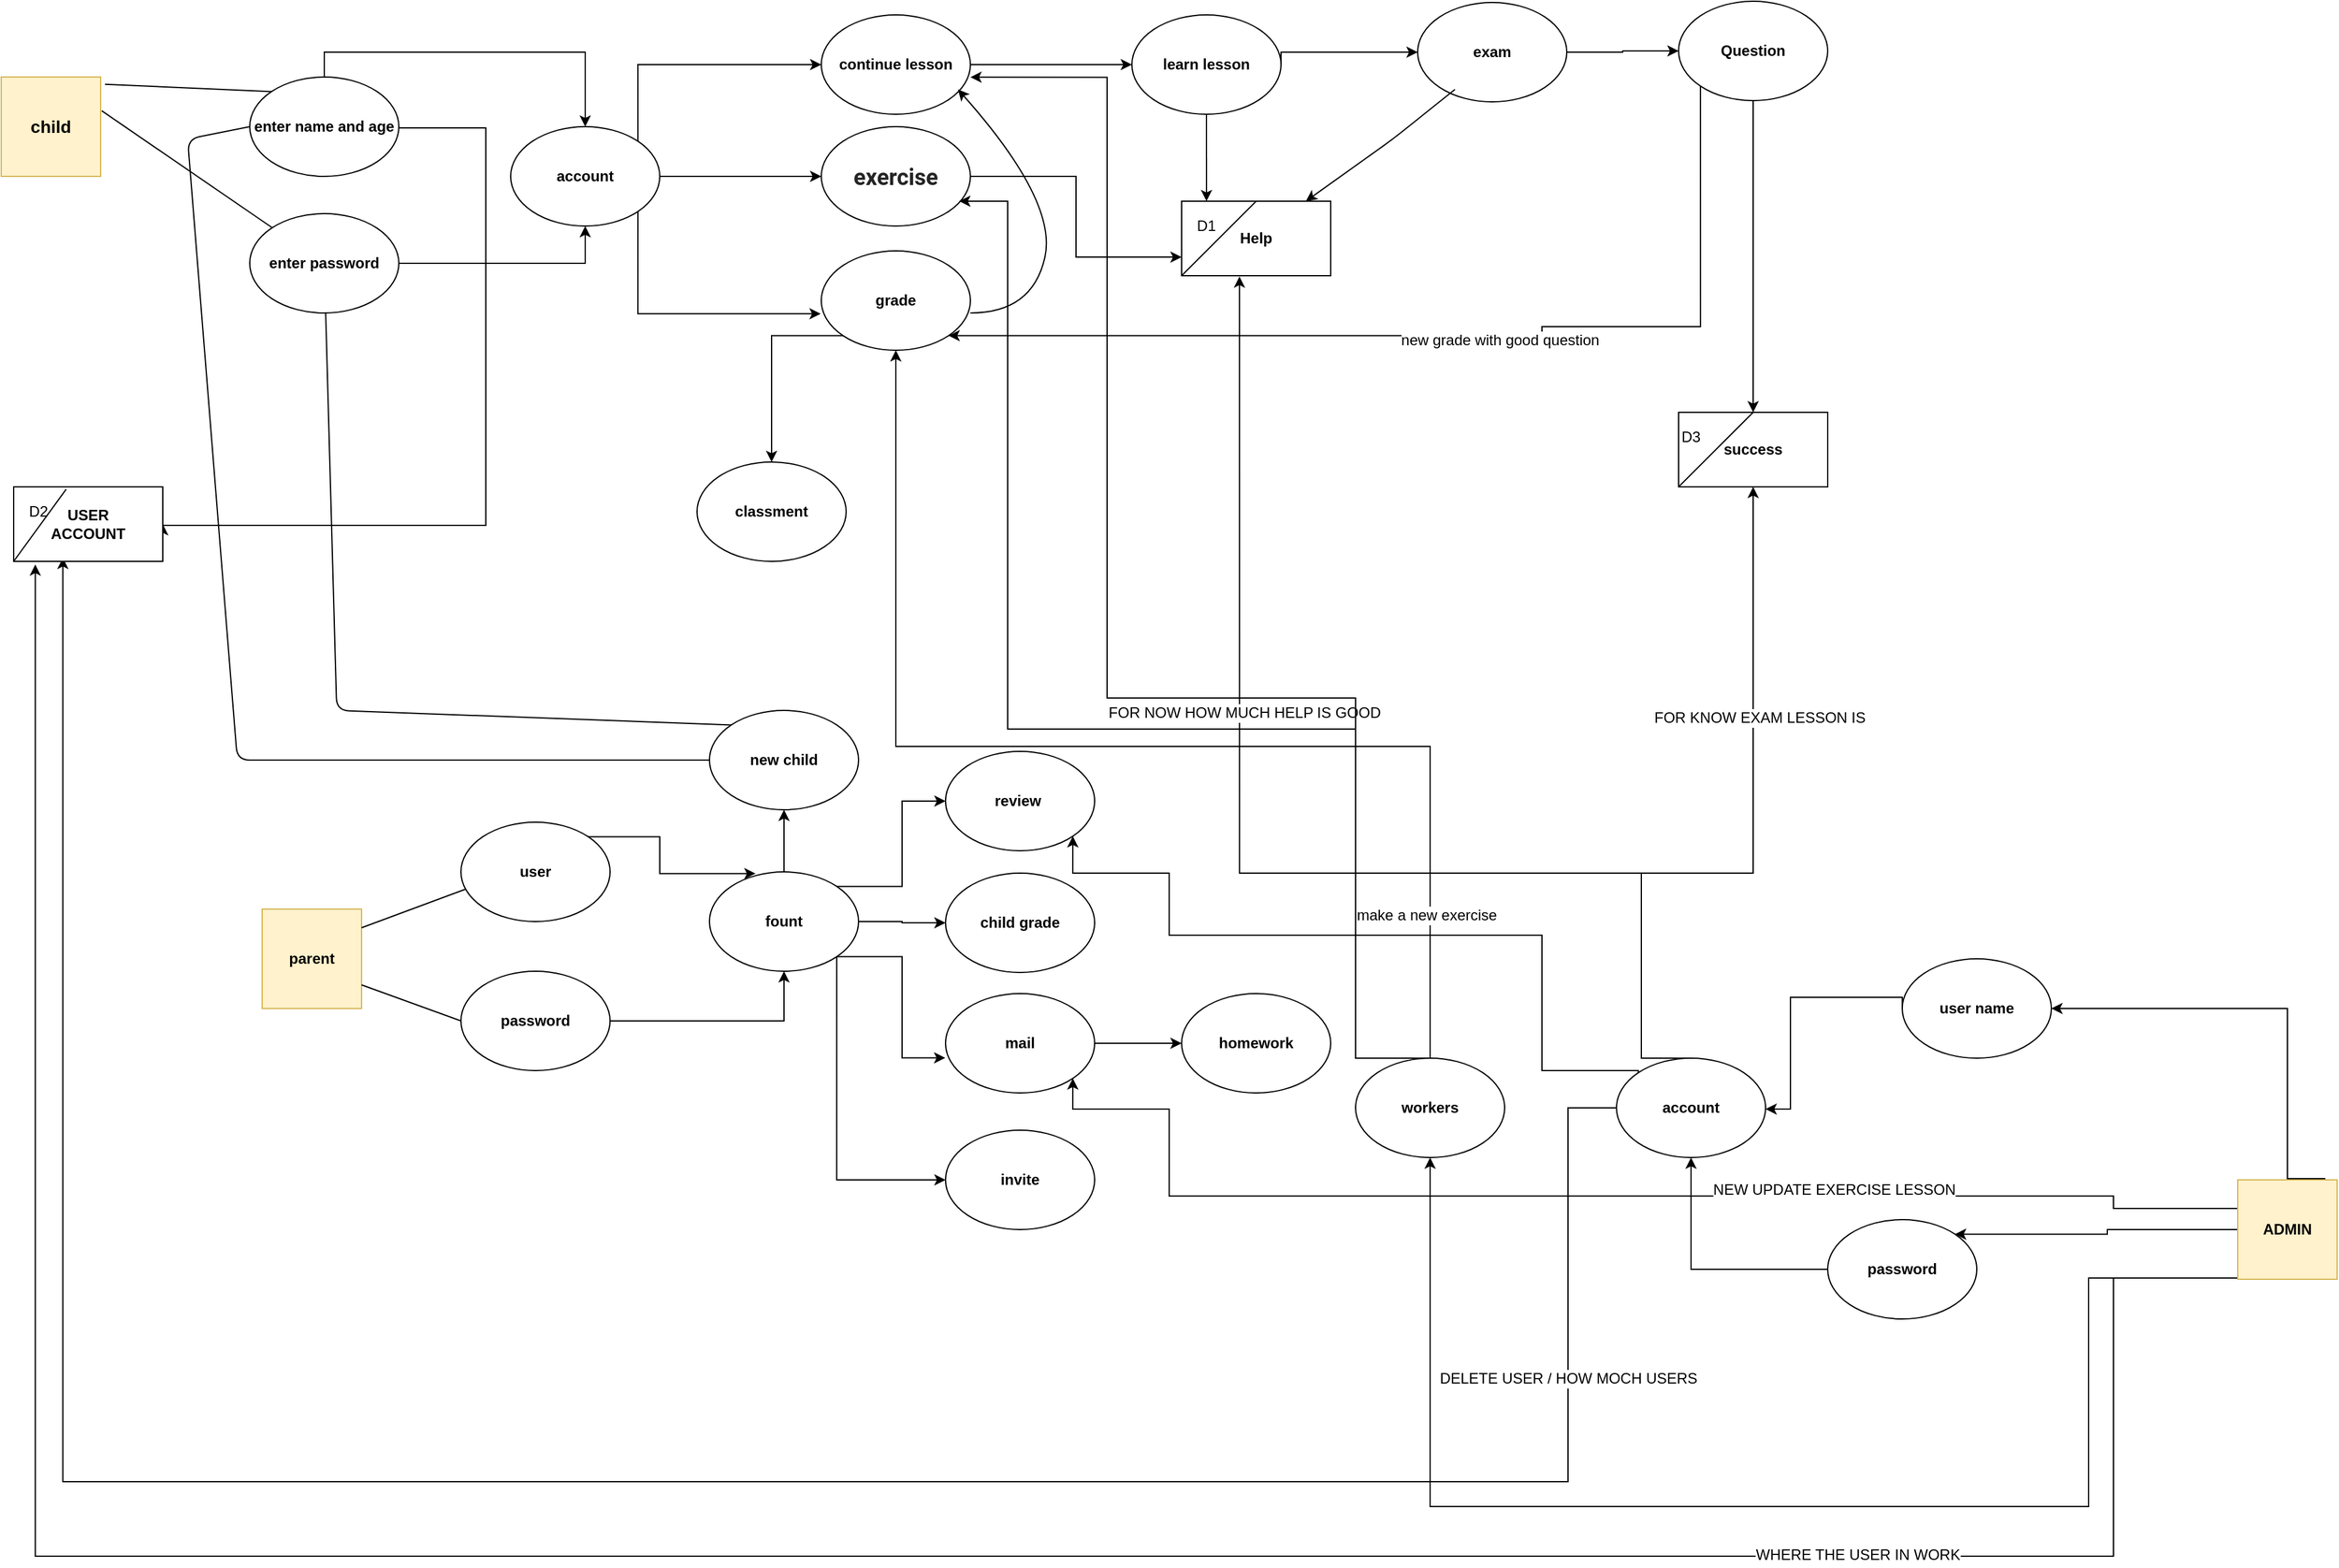 <mxfile version="12.3.7" type="github" pages="1">
  <diagram id="p5BU9hymUU23O3TSgvM1" name="Page-1">
    <mxGraphModel dx="2426" dy="2447" grid="1" gridSize="10" guides="1" tooltips="1" connect="1" arrows="1" fold="1" page="1" pageScale="1" pageWidth="827" pageHeight="1169" math="0" shadow="0">
      <root>
        <mxCell id="0"/>
        <mxCell id="1" parent="0"/>
        <mxCell id="aAzarC-H_IoA1S3gir9M-2" value="&lt;font style=&quot;font-size: 14px&quot;&gt;&lt;b&gt;child&lt;/b&gt;&lt;/font&gt;" style="whiteSpace=wrap;html=1;aspect=fixed;fillColor=#fff2cc;strokeColor=#d6b656;" parent="1" vertex="1">
          <mxGeometry x="30" y="20" width="80" height="80" as="geometry"/>
        </mxCell>
        <mxCell id="aAzarC-H_IoA1S3gir9M-10" style="edgeStyle=orthogonalEdgeStyle;rounded=0;orthogonalLoop=1;jettySize=auto;html=1;exitX=0.5;exitY=0;exitDx=0;exitDy=0;entryX=0.5;entryY=0;entryDx=0;entryDy=0;" parent="1" source="aAzarC-H_IoA1S3gir9M-3" target="aAzarC-H_IoA1S3gir9M-8" edge="1">
          <mxGeometry relative="1" as="geometry"/>
        </mxCell>
        <mxCell id="aAzarC-H_IoA1S3gir9M-107" style="edgeStyle=orthogonalEdgeStyle;rounded=0;orthogonalLoop=1;jettySize=auto;html=1;exitX=1;exitY=0.5;exitDx=0;exitDy=0;entryX=1;entryY=0.5;entryDx=0;entryDy=0;" parent="1" source="aAzarC-H_IoA1S3gir9M-3" target="aAzarC-H_IoA1S3gir9M-76" edge="1">
          <mxGeometry relative="1" as="geometry">
            <mxPoint x="390" y="470" as="targetPoint"/>
            <Array as="points">
              <mxPoint x="420" y="61"/>
              <mxPoint x="420" y="381"/>
            </Array>
          </mxGeometry>
        </mxCell>
        <mxCell id="aAzarC-H_IoA1S3gir9M-3" value="&lt;b&gt;enter name and age&lt;/b&gt;" style="ellipse;whiteSpace=wrap;html=1;" parent="1" vertex="1">
          <mxGeometry x="230" y="20" width="120" height="80" as="geometry"/>
        </mxCell>
        <mxCell id="aAzarC-H_IoA1S3gir9M-4" value="" style="endArrow=none;html=1;exitX=1.044;exitY=0.074;exitDx=0;exitDy=0;exitPerimeter=0;entryX=0;entryY=0;entryDx=0;entryDy=0;" parent="1" source="aAzarC-H_IoA1S3gir9M-2" target="aAzarC-H_IoA1S3gir9M-3" edge="1">
          <mxGeometry width="50" height="50" relative="1" as="geometry">
            <mxPoint x="150" y="80" as="sourcePoint"/>
            <mxPoint x="200" y="30" as="targetPoint"/>
          </mxGeometry>
        </mxCell>
        <mxCell id="aAzarC-H_IoA1S3gir9M-9" style="edgeStyle=orthogonalEdgeStyle;rounded=0;orthogonalLoop=1;jettySize=auto;html=1;exitX=1;exitY=0.5;exitDx=0;exitDy=0;entryX=0.5;entryY=1;entryDx=0;entryDy=0;" parent="1" source="aAzarC-H_IoA1S3gir9M-5" target="aAzarC-H_IoA1S3gir9M-8" edge="1">
          <mxGeometry relative="1" as="geometry"/>
        </mxCell>
        <mxCell id="aAzarC-H_IoA1S3gir9M-5" value="&lt;b&gt;enter password&lt;/b&gt;" style="ellipse;whiteSpace=wrap;html=1;" parent="1" vertex="1">
          <mxGeometry x="230" y="130" width="120" height="80" as="geometry"/>
        </mxCell>
        <mxCell id="aAzarC-H_IoA1S3gir9M-7" value="" style="endArrow=none;html=1;exitX=1.011;exitY=0.34;exitDx=0;exitDy=0;exitPerimeter=0;" parent="1" source="aAzarC-H_IoA1S3gir9M-2" target="aAzarC-H_IoA1S3gir9M-5" edge="1">
          <mxGeometry width="50" height="50" relative="1" as="geometry">
            <mxPoint x="30" y="280" as="sourcePoint"/>
            <mxPoint x="80" y="230" as="targetPoint"/>
            <Array as="points"/>
          </mxGeometry>
        </mxCell>
        <mxCell id="aAzarC-H_IoA1S3gir9M-14" style="edgeStyle=orthogonalEdgeStyle;rounded=0;orthogonalLoop=1;jettySize=auto;html=1;exitX=1;exitY=1;exitDx=0;exitDy=0;entryX=-0.004;entryY=0.633;entryDx=0;entryDy=0;entryPerimeter=0;" parent="1" source="aAzarC-H_IoA1S3gir9M-8" target="aAzarC-H_IoA1S3gir9M-13" edge="1">
          <mxGeometry relative="1" as="geometry">
            <Array as="points">
              <mxPoint x="542" y="211"/>
            </Array>
          </mxGeometry>
        </mxCell>
        <mxCell id="aAzarC-H_IoA1S3gir9M-15" style="edgeStyle=orthogonalEdgeStyle;rounded=0;orthogonalLoop=1;jettySize=auto;html=1;exitX=1;exitY=0.5;exitDx=0;exitDy=0;" parent="1" source="aAzarC-H_IoA1S3gir9M-8" target="aAzarC-H_IoA1S3gir9M-12" edge="1">
          <mxGeometry relative="1" as="geometry"/>
        </mxCell>
        <mxCell id="aAzarC-H_IoA1S3gir9M-16" style="edgeStyle=orthogonalEdgeStyle;rounded=0;orthogonalLoop=1;jettySize=auto;html=1;exitX=1;exitY=0;exitDx=0;exitDy=0;entryX=0;entryY=0.5;entryDx=0;entryDy=0;" parent="1" source="aAzarC-H_IoA1S3gir9M-8" target="aAzarC-H_IoA1S3gir9M-11" edge="1">
          <mxGeometry relative="1" as="geometry">
            <Array as="points">
              <mxPoint x="542" y="10"/>
            </Array>
          </mxGeometry>
        </mxCell>
        <mxCell id="aAzarC-H_IoA1S3gir9M-8" value="&lt;b&gt;account&lt;/b&gt;" style="ellipse;whiteSpace=wrap;html=1;" parent="1" vertex="1">
          <mxGeometry x="440" y="60" width="120" height="80" as="geometry"/>
        </mxCell>
        <mxCell id="aAzarC-H_IoA1S3gir9M-21" style="edgeStyle=orthogonalEdgeStyle;rounded=0;orthogonalLoop=1;jettySize=auto;html=1;exitX=1;exitY=0.5;exitDx=0;exitDy=0;" parent="1" source="aAzarC-H_IoA1S3gir9M-11" target="aAzarC-H_IoA1S3gir9M-19" edge="1">
          <mxGeometry relative="1" as="geometry"/>
        </mxCell>
        <mxCell id="aAzarC-H_IoA1S3gir9M-11" value="&lt;b&gt;continue lesson&lt;/b&gt;" style="ellipse;whiteSpace=wrap;html=1;" parent="1" vertex="1">
          <mxGeometry x="690" y="-30" width="120" height="80" as="geometry"/>
        </mxCell>
        <mxCell id="aAzarC-H_IoA1S3gir9M-32" style="edgeStyle=orthogonalEdgeStyle;rounded=0;orthogonalLoop=1;jettySize=auto;html=1;exitX=1;exitY=0.5;exitDx=0;exitDy=0;entryX=0;entryY=0.75;entryDx=0;entryDy=0;" parent="1" source="aAzarC-H_IoA1S3gir9M-12" target="aAzarC-H_IoA1S3gir9M-23" edge="1">
          <mxGeometry relative="1" as="geometry"/>
        </mxCell>
        <mxCell id="aAzarC-H_IoA1S3gir9M-12" value="&lt;font color=&quot;#252525&quot; face=&quot;roboto, arial, sans-serif&quot;&gt;&lt;span style=&quot;font-size: 18px&quot;&gt;&lt;b&gt;exercise&lt;/b&gt;&lt;/span&gt;&lt;/font&gt;" style="ellipse;whiteSpace=wrap;html=1;" parent="1" vertex="1">
          <mxGeometry x="690" y="60" width="120" height="80" as="geometry"/>
        </mxCell>
        <mxCell id="aAzarC-H_IoA1S3gir9M-18" style="edgeStyle=orthogonalEdgeStyle;rounded=0;orthogonalLoop=1;jettySize=auto;html=1;exitX=0;exitY=1;exitDx=0;exitDy=0;" parent="1" source="aAzarC-H_IoA1S3gir9M-13" target="aAzarC-H_IoA1S3gir9M-17" edge="1">
          <mxGeometry relative="1" as="geometry">
            <Array as="points">
              <mxPoint x="650" y="228"/>
            </Array>
          </mxGeometry>
        </mxCell>
        <mxCell id="aAzarC-H_IoA1S3gir9M-13" value="&lt;b&gt;grade&lt;/b&gt;" style="ellipse;whiteSpace=wrap;html=1;" parent="1" vertex="1">
          <mxGeometry x="690" y="160" width="120" height="80" as="geometry"/>
        </mxCell>
        <mxCell id="aAzarC-H_IoA1S3gir9M-17" value="&lt;b&gt;classment&lt;/b&gt;" style="ellipse;whiteSpace=wrap;html=1;" parent="1" vertex="1">
          <mxGeometry x="590" y="330" width="120" height="80" as="geometry"/>
        </mxCell>
        <mxCell id="aAzarC-H_IoA1S3gir9M-22" style="edgeStyle=orthogonalEdgeStyle;rounded=0;orthogonalLoop=1;jettySize=auto;html=1;exitX=1;exitY=0.5;exitDx=0;exitDy=0;entryX=0;entryY=0.5;entryDx=0;entryDy=0;" parent="1" source="aAzarC-H_IoA1S3gir9M-19" target="aAzarC-H_IoA1S3gir9M-20" edge="1">
          <mxGeometry relative="1" as="geometry">
            <Array as="points">
              <mxPoint x="1060"/>
            </Array>
          </mxGeometry>
        </mxCell>
        <mxCell id="aAzarC-H_IoA1S3gir9M-31" style="edgeStyle=orthogonalEdgeStyle;rounded=0;orthogonalLoop=1;jettySize=auto;html=1;exitX=0.5;exitY=1;exitDx=0;exitDy=0;entryX=0.167;entryY=0;entryDx=0;entryDy=0;entryPerimeter=0;" parent="1" source="aAzarC-H_IoA1S3gir9M-19" target="aAzarC-H_IoA1S3gir9M-23" edge="1">
          <mxGeometry relative="1" as="geometry"/>
        </mxCell>
        <mxCell id="aAzarC-H_IoA1S3gir9M-19" value="&lt;b&gt;learn lesson&lt;/b&gt;" style="ellipse;whiteSpace=wrap;html=1;" parent="1" vertex="1">
          <mxGeometry x="940" y="-30" width="120" height="80" as="geometry"/>
        </mxCell>
        <mxCell id="aAzarC-H_IoA1S3gir9M-85" style="edgeStyle=orthogonalEdgeStyle;rounded=0;orthogonalLoop=1;jettySize=auto;html=1;exitX=1;exitY=0.5;exitDx=0;exitDy=0;" parent="1" source="aAzarC-H_IoA1S3gir9M-20" target="aAzarC-H_IoA1S3gir9M-84" edge="1">
          <mxGeometry relative="1" as="geometry"/>
        </mxCell>
        <mxCell id="aAzarC-H_IoA1S3gir9M-20" value="&lt;b&gt;exam&lt;/b&gt;" style="ellipse;whiteSpace=wrap;html=1;" parent="1" vertex="1">
          <mxGeometry x="1170" y="-40" width="120" height="80" as="geometry"/>
        </mxCell>
        <mxCell id="aAzarC-H_IoA1S3gir9M-23" value="&lt;b&gt;Help&lt;/b&gt;" style="rounded=0;whiteSpace=wrap;html=1;" parent="1" vertex="1">
          <mxGeometry x="980" y="120" width="120" height="60" as="geometry"/>
        </mxCell>
        <mxCell id="aAzarC-H_IoA1S3gir9M-24" value="" style="endArrow=none;html=1;entryX=0.5;entryY=0;entryDx=0;entryDy=0;" parent="1" target="aAzarC-H_IoA1S3gir9M-23" edge="1">
          <mxGeometry width="50" height="50" relative="1" as="geometry">
            <mxPoint x="980" y="180" as="sourcePoint"/>
            <mxPoint x="1030" y="130" as="targetPoint"/>
          </mxGeometry>
        </mxCell>
        <mxCell id="aAzarC-H_IoA1S3gir9M-25" value="D1" style="text;html=1;strokeColor=none;fillColor=none;align=center;verticalAlign=middle;whiteSpace=wrap;rounded=0;" parent="1" vertex="1">
          <mxGeometry x="980" y="130" width="40" height="20" as="geometry"/>
        </mxCell>
        <mxCell id="aAzarC-H_IoA1S3gir9M-28" value="" style="endArrow=classic;html=1;" parent="1" edge="1">
          <mxGeometry width="50" height="50" relative="1" as="geometry">
            <mxPoint x="1200" y="30" as="sourcePoint"/>
            <mxPoint x="1080" y="120" as="targetPoint"/>
            <Array as="points">
              <mxPoint x="1150" y="70"/>
            </Array>
          </mxGeometry>
        </mxCell>
        <mxCell id="aAzarC-H_IoA1S3gir9M-33" value="&lt;b&gt;success&lt;/b&gt;" style="rounded=0;whiteSpace=wrap;html=1;" parent="1" vertex="1">
          <mxGeometry x="1380" y="290" width="120" height="60" as="geometry"/>
        </mxCell>
        <mxCell id="aAzarC-H_IoA1S3gir9M-34" value="" style="endArrow=none;html=1;entryX=0.5;entryY=0;entryDx=0;entryDy=0;" parent="1" edge="1">
          <mxGeometry width="50" height="50" relative="1" as="geometry">
            <mxPoint x="1380" y="350" as="sourcePoint"/>
            <mxPoint x="1440" y="290" as="targetPoint"/>
          </mxGeometry>
        </mxCell>
        <mxCell id="aAzarC-H_IoA1S3gir9M-35" value="D3" style="text;html=1;strokeColor=none;fillColor=none;align=center;verticalAlign=middle;whiteSpace=wrap;rounded=0;" parent="1" vertex="1">
          <mxGeometry x="1370" y="300" width="40" height="20" as="geometry"/>
        </mxCell>
        <mxCell id="aAzarC-H_IoA1S3gir9M-38" value="&lt;b&gt;new child&lt;/b&gt;" style="ellipse;whiteSpace=wrap;html=1;" parent="1" vertex="1">
          <mxGeometry x="600" y="530" width="120" height="80" as="geometry"/>
        </mxCell>
        <mxCell id="aAzarC-H_IoA1S3gir9M-40" style="edgeStyle=orthogonalEdgeStyle;rounded=0;orthogonalLoop=1;jettySize=auto;html=1;exitX=0.5;exitY=0;exitDx=0;exitDy=0;entryX=0.5;entryY=1;entryDx=0;entryDy=0;" parent="1" source="aAzarC-H_IoA1S3gir9M-39" target="aAzarC-H_IoA1S3gir9M-38" edge="1">
          <mxGeometry relative="1" as="geometry"/>
        </mxCell>
        <mxCell id="aAzarC-H_IoA1S3gir9M-59" style="edgeStyle=orthogonalEdgeStyle;rounded=0;orthogonalLoop=1;jettySize=auto;html=1;exitX=1;exitY=1;exitDx=0;exitDy=0;entryX=0;entryY=0.5;entryDx=0;entryDy=0;" parent="1" source="aAzarC-H_IoA1S3gir9M-39" target="aAzarC-H_IoA1S3gir9M-58" edge="1">
          <mxGeometry relative="1" as="geometry">
            <Array as="points">
              <mxPoint x="702" y="908"/>
            </Array>
          </mxGeometry>
        </mxCell>
        <mxCell id="aAzarC-H_IoA1S3gir9M-60" style="edgeStyle=orthogonalEdgeStyle;rounded=0;orthogonalLoop=1;jettySize=auto;html=1;exitX=1;exitY=1;exitDx=0;exitDy=0;entryX=-0.002;entryY=0.647;entryDx=0;entryDy=0;entryPerimeter=0;" parent="1" source="aAzarC-H_IoA1S3gir9M-39" target="aAzarC-H_IoA1S3gir9M-57" edge="1">
          <mxGeometry relative="1" as="geometry"/>
        </mxCell>
        <mxCell id="aAzarC-H_IoA1S3gir9M-61" style="edgeStyle=orthogonalEdgeStyle;rounded=0;orthogonalLoop=1;jettySize=auto;html=1;exitX=1;exitY=0.5;exitDx=0;exitDy=0;" parent="1" source="aAzarC-H_IoA1S3gir9M-39" target="aAzarC-H_IoA1S3gir9M-56" edge="1">
          <mxGeometry relative="1" as="geometry"/>
        </mxCell>
        <mxCell id="aAzarC-H_IoA1S3gir9M-62" style="edgeStyle=orthogonalEdgeStyle;rounded=0;orthogonalLoop=1;jettySize=auto;html=1;exitX=1;exitY=0;exitDx=0;exitDy=0;entryX=0;entryY=0.5;entryDx=0;entryDy=0;" parent="1" source="aAzarC-H_IoA1S3gir9M-39" target="aAzarC-H_IoA1S3gir9M-55" edge="1">
          <mxGeometry relative="1" as="geometry"/>
        </mxCell>
        <mxCell id="aAzarC-H_IoA1S3gir9M-39" value="&lt;b&gt;fount&lt;/b&gt;" style="ellipse;whiteSpace=wrap;html=1;" parent="1" vertex="1">
          <mxGeometry x="600" y="660" width="120" height="80" as="geometry"/>
        </mxCell>
        <mxCell id="aAzarC-H_IoA1S3gir9M-45" value="&lt;b&gt;parent&lt;/b&gt;" style="whiteSpace=wrap;html=1;aspect=fixed;fillColor=#fff2cc;strokeColor=#d6b656;" parent="1" vertex="1">
          <mxGeometry x="240" y="690" width="80" height="80" as="geometry"/>
        </mxCell>
        <mxCell id="aAzarC-H_IoA1S3gir9M-51" style="edgeStyle=orthogonalEdgeStyle;rounded=0;orthogonalLoop=1;jettySize=auto;html=1;exitX=1;exitY=0;exitDx=0;exitDy=0;entryX=0.309;entryY=0.017;entryDx=0;entryDy=0;entryPerimeter=0;" parent="1" source="aAzarC-H_IoA1S3gir9M-48" target="aAzarC-H_IoA1S3gir9M-39" edge="1">
          <mxGeometry relative="1" as="geometry"/>
        </mxCell>
        <mxCell id="aAzarC-H_IoA1S3gir9M-48" value="&lt;b&gt;user&lt;/b&gt;" style="ellipse;whiteSpace=wrap;html=1;" parent="1" vertex="1">
          <mxGeometry x="400" y="620" width="120" height="80" as="geometry"/>
        </mxCell>
        <mxCell id="aAzarC-H_IoA1S3gir9M-52" style="edgeStyle=orthogonalEdgeStyle;rounded=0;orthogonalLoop=1;jettySize=auto;html=1;exitX=1;exitY=0.5;exitDx=0;exitDy=0;entryX=0.5;entryY=1;entryDx=0;entryDy=0;" parent="1" source="aAzarC-H_IoA1S3gir9M-50" target="aAzarC-H_IoA1S3gir9M-39" edge="1">
          <mxGeometry relative="1" as="geometry">
            <Array as="points">
              <mxPoint x="660" y="780"/>
            </Array>
          </mxGeometry>
        </mxCell>
        <mxCell id="aAzarC-H_IoA1S3gir9M-50" value="&lt;b&gt;password&lt;/b&gt;" style="ellipse;whiteSpace=wrap;html=1;" parent="1" vertex="1">
          <mxGeometry x="400" y="740" width="120" height="80" as="geometry"/>
        </mxCell>
        <mxCell id="aAzarC-H_IoA1S3gir9M-53" value="" style="endArrow=none;html=1;entryX=0.035;entryY=0.672;entryDx=0;entryDy=0;entryPerimeter=0;" parent="1" target="aAzarC-H_IoA1S3gir9M-48" edge="1">
          <mxGeometry width="50" height="50" relative="1" as="geometry">
            <mxPoint x="320" y="705" as="sourcePoint"/>
            <mxPoint x="375" y="655" as="targetPoint"/>
          </mxGeometry>
        </mxCell>
        <mxCell id="aAzarC-H_IoA1S3gir9M-54" value="" style="endArrow=none;html=1;entryX=0;entryY=0.5;entryDx=0;entryDy=0;" parent="1" target="aAzarC-H_IoA1S3gir9M-50" edge="1">
          <mxGeometry width="50" height="50" relative="1" as="geometry">
            <mxPoint x="320" y="751" as="sourcePoint"/>
            <mxPoint x="404.2" y="719.76" as="targetPoint"/>
          </mxGeometry>
        </mxCell>
        <mxCell id="aAzarC-H_IoA1S3gir9M-55" value="&lt;b&gt;review&amp;nbsp;&lt;/b&gt;" style="ellipse;whiteSpace=wrap;html=1;" parent="1" vertex="1">
          <mxGeometry x="790" y="563" width="120" height="80" as="geometry"/>
        </mxCell>
        <mxCell id="aAzarC-H_IoA1S3gir9M-56" value="&lt;b&gt;child grade&lt;/b&gt;" style="ellipse;whiteSpace=wrap;html=1;" parent="1" vertex="1">
          <mxGeometry x="790" y="661" width="120" height="80" as="geometry"/>
        </mxCell>
        <mxCell id="aAzarC-H_IoA1S3gir9M-64" style="edgeStyle=orthogonalEdgeStyle;rounded=0;orthogonalLoop=1;jettySize=auto;html=1;exitX=1;exitY=0.5;exitDx=0;exitDy=0;entryX=0;entryY=0.5;entryDx=0;entryDy=0;" parent="1" source="aAzarC-H_IoA1S3gir9M-57" target="aAzarC-H_IoA1S3gir9M-63" edge="1">
          <mxGeometry relative="1" as="geometry"/>
        </mxCell>
        <mxCell id="aAzarC-H_IoA1S3gir9M-57" value="&lt;b&gt;mail&lt;/b&gt;" style="ellipse;whiteSpace=wrap;html=1;" parent="1" vertex="1">
          <mxGeometry x="790" y="758" width="120" height="80" as="geometry"/>
        </mxCell>
        <mxCell id="aAzarC-H_IoA1S3gir9M-58" value="&lt;b&gt;invite&lt;/b&gt;" style="ellipse;whiteSpace=wrap;html=1;" parent="1" vertex="1">
          <mxGeometry x="790" y="868" width="120" height="80" as="geometry"/>
        </mxCell>
        <mxCell id="aAzarC-H_IoA1S3gir9M-63" value="&lt;b&gt;homework&lt;/b&gt;" style="ellipse;whiteSpace=wrap;html=1;" parent="1" vertex="1">
          <mxGeometry x="980" y="758" width="120" height="80" as="geometry"/>
        </mxCell>
        <mxCell id="aAzarC-H_IoA1S3gir9M-65" value="" style="curved=1;endArrow=classic;html=1;" parent="1" edge="1">
          <mxGeometry width="50" height="50" relative="1" as="geometry">
            <mxPoint x="810" y="210" as="sourcePoint"/>
            <mxPoint x="800" y="30" as="targetPoint"/>
            <Array as="points">
              <mxPoint x="860" y="210"/>
              <mxPoint x="880" y="120"/>
            </Array>
          </mxGeometry>
        </mxCell>
        <mxCell id="aAzarC-H_IoA1S3gir9M-75" style="edgeStyle=orthogonalEdgeStyle;rounded=0;orthogonalLoop=1;jettySize=auto;html=1;exitX=0;exitY=0.5;exitDx=0;exitDy=0;entryX=0.33;entryY=0.952;entryDx=0;entryDy=0;entryPerimeter=0;" parent="1" source="aAzarC-H_IoA1S3gir9M-66" target="aAzarC-H_IoA1S3gir9M-76" edge="1">
          <mxGeometry relative="1" as="geometry">
            <mxPoint x="100" y="511" as="targetPoint"/>
            <Array as="points">
              <mxPoint x="1291" y="1151"/>
              <mxPoint x="80" y="1151"/>
            </Array>
          </mxGeometry>
        </mxCell>
        <mxCell id="aAzarC-H_IoA1S3gir9M-79" value="DELETE USER / HOW MOCH USERS" style="text;html=1;align=center;verticalAlign=middle;resizable=0;points=[];;labelBackgroundColor=#ffffff;" parent="aAzarC-H_IoA1S3gir9M-75" vertex="1" connectable="0">
          <mxGeometry x="-0.776" relative="1" as="geometry">
            <mxPoint as="offset"/>
          </mxGeometry>
        </mxCell>
        <mxCell id="aAzarC-H_IoA1S3gir9M-80" style="edgeStyle=orthogonalEdgeStyle;rounded=0;orthogonalLoop=1;jettySize=auto;html=1;exitX=0.5;exitY=0;exitDx=0;exitDy=0;entryX=0.388;entryY=1.01;entryDx=0;entryDy=0;entryPerimeter=0;" parent="1" source="aAzarC-H_IoA1S3gir9M-66" target="aAzarC-H_IoA1S3gir9M-23" edge="1">
          <mxGeometry relative="1" as="geometry">
            <Array as="points">
              <mxPoint x="1350" y="661"/>
              <mxPoint x="1027" y="661"/>
            </Array>
          </mxGeometry>
        </mxCell>
        <mxCell id="aAzarC-H_IoA1S3gir9M-83" value="FOR NOW HOW MUCH HELP IS GOOD&amp;nbsp;" style="text;html=1;align=center;verticalAlign=middle;resizable=0;points=[];;labelBackgroundColor=#ffffff;" parent="aAzarC-H_IoA1S3gir9M-80" vertex="1" connectable="0">
          <mxGeometry x="0.292" y="-5" relative="1" as="geometry">
            <mxPoint as="offset"/>
          </mxGeometry>
        </mxCell>
        <mxCell id="aAzarC-H_IoA1S3gir9M-81" style="edgeStyle=orthogonalEdgeStyle;rounded=0;orthogonalLoop=1;jettySize=auto;html=1;exitX=0.5;exitY=0;exitDx=0;exitDy=0;" parent="1" source="aAzarC-H_IoA1S3gir9M-66" target="aAzarC-H_IoA1S3gir9M-33" edge="1">
          <mxGeometry relative="1" as="geometry">
            <Array as="points">
              <mxPoint x="1350" y="661"/>
              <mxPoint x="1440" y="661"/>
            </Array>
          </mxGeometry>
        </mxCell>
        <mxCell id="aAzarC-H_IoA1S3gir9M-82" value="FOR KNOW EXAM LESSON IS" style="text;html=1;align=center;verticalAlign=middle;resizable=0;points=[];;labelBackgroundColor=#ffffff;" parent="aAzarC-H_IoA1S3gir9M-81" vertex="1" connectable="0">
          <mxGeometry x="0.371" y="-5" relative="1" as="geometry">
            <mxPoint as="offset"/>
          </mxGeometry>
        </mxCell>
        <mxCell id="aAzarC-H_IoA1S3gir9M-104" style="edgeStyle=orthogonalEdgeStyle;rounded=0;orthogonalLoop=1;jettySize=auto;html=1;exitX=0;exitY=0;exitDx=0;exitDy=0;entryX=1;entryY=1;entryDx=0;entryDy=0;" parent="1" source="aAzarC-H_IoA1S3gir9M-66" target="aAzarC-H_IoA1S3gir9M-55" edge="1">
          <mxGeometry relative="1" as="geometry">
            <mxPoint x="1200" y="710" as="targetPoint"/>
            <Array as="points">
              <mxPoint x="1348" y="820"/>
              <mxPoint x="1270" y="820"/>
              <mxPoint x="1270" y="711"/>
              <mxPoint x="970" y="711"/>
              <mxPoint x="970" y="661"/>
              <mxPoint x="893" y="661"/>
            </Array>
          </mxGeometry>
        </mxCell>
        <mxCell id="aAzarC-H_IoA1S3gir9M-66" value="&lt;b&gt;account&lt;/b&gt;" style="ellipse;whiteSpace=wrap;html=1;" parent="1" vertex="1">
          <mxGeometry x="1330" y="810" width="120" height="80" as="geometry"/>
        </mxCell>
        <mxCell id="aAzarC-H_IoA1S3gir9M-74" style="edgeStyle=orthogonalEdgeStyle;rounded=0;orthogonalLoop=1;jettySize=auto;html=1;exitX=0;exitY=0.5;exitDx=0;exitDy=0;" parent="1" source="aAzarC-H_IoA1S3gir9M-67" target="aAzarC-H_IoA1S3gir9M-66" edge="1">
          <mxGeometry relative="1" as="geometry">
            <Array as="points">
              <mxPoint x="1560" y="761"/>
              <mxPoint x="1470" y="761"/>
              <mxPoint x="1470" y="851"/>
            </Array>
          </mxGeometry>
        </mxCell>
        <mxCell id="aAzarC-H_IoA1S3gir9M-67" value="&lt;b&gt;user name&lt;/b&gt;" style="ellipse;whiteSpace=wrap;html=1;" parent="1" vertex="1">
          <mxGeometry x="1560" y="730" width="120" height="80" as="geometry"/>
        </mxCell>
        <mxCell id="aAzarC-H_IoA1S3gir9M-73" style="edgeStyle=orthogonalEdgeStyle;rounded=0;orthogonalLoop=1;jettySize=auto;html=1;exitX=0;exitY=0.5;exitDx=0;exitDy=0;" parent="1" source="aAzarC-H_IoA1S3gir9M-68" target="aAzarC-H_IoA1S3gir9M-66" edge="1">
          <mxGeometry relative="1" as="geometry"/>
        </mxCell>
        <mxCell id="aAzarC-H_IoA1S3gir9M-68" value="password" style="ellipse;whiteSpace=wrap;html=1;fontStyle=1" parent="1" vertex="1">
          <mxGeometry x="1500" y="940" width="120" height="80" as="geometry"/>
        </mxCell>
        <mxCell id="aAzarC-H_IoA1S3gir9M-91" style="edgeStyle=orthogonalEdgeStyle;rounded=0;orthogonalLoop=1;jettySize=auto;html=1;exitX=0.5;exitY=0;exitDx=0;exitDy=0;entryX=1;entryY=0.627;entryDx=0;entryDy=0;entryPerimeter=0;" parent="1" source="aAzarC-H_IoA1S3gir9M-69" target="aAzarC-H_IoA1S3gir9M-11" edge="1">
          <mxGeometry relative="1" as="geometry">
            <mxPoint x="890" y="20" as="targetPoint"/>
            <Array as="points">
              <mxPoint x="1120" y="520"/>
              <mxPoint x="920" y="520"/>
              <mxPoint x="920" y="20"/>
            </Array>
          </mxGeometry>
        </mxCell>
        <mxCell id="aAzarC-H_IoA1S3gir9M-92" style="edgeStyle=orthogonalEdgeStyle;rounded=0;orthogonalLoop=1;jettySize=auto;html=1;exitX=0.5;exitY=0;exitDx=0;exitDy=0;" parent="1" source="aAzarC-H_IoA1S3gir9M-69" edge="1">
          <mxGeometry relative="1" as="geometry">
            <mxPoint x="801" y="120" as="targetPoint"/>
            <Array as="points">
              <mxPoint x="1120" y="545"/>
              <mxPoint x="840" y="545"/>
              <mxPoint x="840" y="120"/>
            </Array>
          </mxGeometry>
        </mxCell>
        <mxCell id="aAzarC-H_IoA1S3gir9M-93" style="edgeStyle=orthogonalEdgeStyle;rounded=0;orthogonalLoop=1;jettySize=auto;html=1;exitX=0.5;exitY=0;exitDx=0;exitDy=0;entryX=0.5;entryY=1;entryDx=0;entryDy=0;" parent="1" source="aAzarC-H_IoA1S3gir9M-69" target="aAzarC-H_IoA1S3gir9M-13" edge="1">
          <mxGeometry relative="1" as="geometry">
            <Array as="points">
              <mxPoint x="1120" y="559"/>
              <mxPoint x="752" y="559"/>
            </Array>
          </mxGeometry>
        </mxCell>
        <mxCell id="aAzarC-H_IoA1S3gir9M-94" value="make a new exercise" style="text;html=1;align=center;verticalAlign=middle;resizable=0;points=[];;labelBackgroundColor=#ffffff;" parent="aAzarC-H_IoA1S3gir9M-93" vertex="1" connectable="0">
          <mxGeometry x="-0.769" y="3" relative="1" as="geometry">
            <mxPoint as="offset"/>
          </mxGeometry>
        </mxCell>
        <mxCell id="aAzarC-H_IoA1S3gir9M-69" value="&lt;b&gt;workers&lt;/b&gt;" style="ellipse;whiteSpace=wrap;html=1;" parent="1" vertex="1">
          <mxGeometry x="1120" y="810" width="120" height="80" as="geometry"/>
        </mxCell>
        <mxCell id="aAzarC-H_IoA1S3gir9M-96" style="edgeStyle=orthogonalEdgeStyle;rounded=0;orthogonalLoop=1;jettySize=auto;html=1;exitX=0.5;exitY=0;exitDx=0;exitDy=0;entryX=1;entryY=1;entryDx=0;entryDy=0;" parent="1" source="aAzarC-H_IoA1S3gir9M-70" target="aAzarC-H_IoA1S3gir9M-57" edge="1">
          <mxGeometry relative="1" as="geometry">
            <mxPoint x="950" y="830" as="targetPoint"/>
            <Array as="points">
              <mxPoint x="1900" y="907"/>
              <mxPoint x="1900" y="931"/>
              <mxPoint x="1730" y="931"/>
              <mxPoint x="1730" y="921"/>
              <mxPoint x="970" y="921"/>
              <mxPoint x="970" y="851"/>
              <mxPoint x="892" y="851"/>
            </Array>
          </mxGeometry>
        </mxCell>
        <mxCell id="aAzarC-H_IoA1S3gir9M-97" value="NEW UPDATE EXERCISE LESSON" style="text;html=1;align=center;verticalAlign=middle;resizable=0;points=[];;labelBackgroundColor=#ffffff;" parent="aAzarC-H_IoA1S3gir9M-96" vertex="1" connectable="0">
          <mxGeometry x="-0.21" y="-5" relative="1" as="geometry">
            <mxPoint x="1" as="offset"/>
          </mxGeometry>
        </mxCell>
        <mxCell id="aAzarC-H_IoA1S3gir9M-98" style="edgeStyle=orthogonalEdgeStyle;rounded=0;orthogonalLoop=1;jettySize=auto;html=1;exitX=0.5;exitY=1;exitDx=0;exitDy=0;entryX=0.145;entryY=1.041;entryDx=0;entryDy=0;entryPerimeter=0;" parent="1" source="aAzarC-H_IoA1S3gir9M-70" target="aAzarC-H_IoA1S3gir9M-76" edge="1">
          <mxGeometry relative="1" as="geometry">
            <mxPoint x="60" y="420" as="targetPoint"/>
            <Array as="points">
              <mxPoint x="1730" y="987"/>
              <mxPoint x="1730" y="1211"/>
              <mxPoint x="57" y="1211"/>
            </Array>
          </mxGeometry>
        </mxCell>
        <mxCell id="aAzarC-H_IoA1S3gir9M-99" value="WHERE THE USER IN WORK" style="text;html=1;align=center;verticalAlign=middle;resizable=0;points=[];;labelBackgroundColor=#ffffff;" parent="aAzarC-H_IoA1S3gir9M-98" vertex="1" connectable="0">
          <mxGeometry x="-0.597" y="-1" relative="1" as="geometry">
            <mxPoint as="offset"/>
          </mxGeometry>
        </mxCell>
        <mxCell id="aAzarC-H_IoA1S3gir9M-103" style="edgeStyle=orthogonalEdgeStyle;rounded=0;orthogonalLoop=1;jettySize=auto;html=1;exitX=0.25;exitY=1;exitDx=0;exitDy=0;entryX=0.5;entryY=1;entryDx=0;entryDy=0;" parent="1" source="aAzarC-H_IoA1S3gir9M-70" target="aAzarC-H_IoA1S3gir9M-69" edge="1">
          <mxGeometry relative="1" as="geometry">
            <mxPoint x="1150" y="1221" as="targetPoint"/>
            <Array as="points">
              <mxPoint x="1710" y="987"/>
              <mxPoint x="1710" y="1171"/>
              <mxPoint x="1180" y="1171"/>
            </Array>
          </mxGeometry>
        </mxCell>
        <mxCell id="aAzarC-H_IoA1S3gir9M-110" style="edgeStyle=orthogonalEdgeStyle;rounded=0;orthogonalLoop=1;jettySize=auto;html=1;exitX=0.5;exitY=0;exitDx=0;exitDy=0;entryX=1;entryY=0.5;entryDx=0;entryDy=0;" parent="1" source="aAzarC-H_IoA1S3gir9M-70" target="aAzarC-H_IoA1S3gir9M-67" edge="1">
          <mxGeometry relative="1" as="geometry"/>
        </mxCell>
        <mxCell id="aAzarC-H_IoA1S3gir9M-112" style="edgeStyle=orthogonalEdgeStyle;rounded=0;orthogonalLoop=1;jettySize=auto;html=1;exitX=0;exitY=0.5;exitDx=0;exitDy=0;entryX=1;entryY=0;entryDx=0;entryDy=0;" parent="1" source="aAzarC-H_IoA1S3gir9M-70" target="aAzarC-H_IoA1S3gir9M-68" edge="1">
          <mxGeometry relative="1" as="geometry"/>
        </mxCell>
        <mxCell id="aAzarC-H_IoA1S3gir9M-70" value="&lt;b&gt;ADMIN&lt;/b&gt;" style="whiteSpace=wrap;html=1;aspect=fixed;fillColor=#fff2cc;strokeColor=#d6b656;" parent="1" vertex="1">
          <mxGeometry x="1830" y="908" width="80" height="80" as="geometry"/>
        </mxCell>
        <mxCell id="aAzarC-H_IoA1S3gir9M-76" value="&lt;b&gt;USER&lt;br&gt;ACCOUNT&lt;/b&gt;" style="rounded=0;whiteSpace=wrap;html=1;" parent="1" vertex="1">
          <mxGeometry x="40" y="350" width="120" height="60" as="geometry"/>
        </mxCell>
        <mxCell id="aAzarC-H_IoA1S3gir9M-77" value="" style="endArrow=none;html=1;entryX=0.352;entryY=0.033;entryDx=0;entryDy=0;entryPerimeter=0;" parent="1" target="aAzarC-H_IoA1S3gir9M-76" edge="1">
          <mxGeometry width="50" height="50" relative="1" as="geometry">
            <mxPoint x="40" y="410" as="sourcePoint"/>
            <mxPoint x="90" y="360" as="targetPoint"/>
          </mxGeometry>
        </mxCell>
        <mxCell id="aAzarC-H_IoA1S3gir9M-78" value="D2" style="text;html=1;strokeColor=none;fillColor=none;align=center;verticalAlign=middle;whiteSpace=wrap;rounded=0;" parent="1" vertex="1">
          <mxGeometry x="40" y="360" width="40" height="20" as="geometry"/>
        </mxCell>
        <mxCell id="aAzarC-H_IoA1S3gir9M-86" style="edgeStyle=orthogonalEdgeStyle;rounded=0;orthogonalLoop=1;jettySize=auto;html=1;exitX=0.5;exitY=1;exitDx=0;exitDy=0;" parent="1" source="aAzarC-H_IoA1S3gir9M-84" edge="1">
          <mxGeometry relative="1" as="geometry">
            <mxPoint x="1440" y="290" as="targetPoint"/>
          </mxGeometry>
        </mxCell>
        <mxCell id="aAzarC-H_IoA1S3gir9M-89" style="edgeStyle=orthogonalEdgeStyle;rounded=0;orthogonalLoop=1;jettySize=auto;html=1;exitX=0;exitY=1;exitDx=0;exitDy=0;entryX=1;entryY=1;entryDx=0;entryDy=0;" parent="1" source="aAzarC-H_IoA1S3gir9M-84" target="aAzarC-H_IoA1S3gir9M-13" edge="1">
          <mxGeometry relative="1" as="geometry">
            <mxPoint x="1110" y="221" as="targetPoint"/>
            <Array as="points">
              <mxPoint x="1397" y="221"/>
              <mxPoint x="1270" y="221"/>
              <mxPoint x="1270" y="228"/>
            </Array>
          </mxGeometry>
        </mxCell>
        <mxCell id="aAzarC-H_IoA1S3gir9M-90" value="new grade with good question" style="text;html=1;align=center;verticalAlign=middle;resizable=0;points=[];;labelBackgroundColor=#ffffff;" parent="aAzarC-H_IoA1S3gir9M-89" vertex="1" connectable="0">
          <mxGeometry x="-0.099" y="3" relative="1" as="geometry">
            <mxPoint as="offset"/>
          </mxGeometry>
        </mxCell>
        <mxCell id="aAzarC-H_IoA1S3gir9M-84" value="&lt;b&gt;Question&lt;/b&gt;" style="ellipse;whiteSpace=wrap;html=1;" parent="1" vertex="1">
          <mxGeometry x="1380" y="-41" width="120" height="80" as="geometry"/>
        </mxCell>
        <mxCell id="aAzarC-H_IoA1S3gir9M-105" value="" style="endArrow=none;html=1;entryX=0;entryY=0.5;entryDx=0;entryDy=0;exitX=0;exitY=0.5;exitDx=0;exitDy=0;" parent="1" source="aAzarC-H_IoA1S3gir9M-3" target="aAzarC-H_IoA1S3gir9M-38" edge="1">
          <mxGeometry width="50" height="50" relative="1" as="geometry">
            <mxPoint x="180" y="50" as="sourcePoint"/>
            <mxPoint x="460" y="480" as="targetPoint"/>
            <Array as="points">
              <mxPoint x="180" y="70"/>
              <mxPoint x="220" y="570"/>
            </Array>
          </mxGeometry>
        </mxCell>
        <mxCell id="aAzarC-H_IoA1S3gir9M-106" value="" style="endArrow=none;html=1;entryX=0;entryY=0;entryDx=0;entryDy=0;" parent="1" source="aAzarC-H_IoA1S3gir9M-5" target="aAzarC-H_IoA1S3gir9M-38" edge="1">
          <mxGeometry width="50" height="50" relative="1" as="geometry">
            <mxPoint x="410" y="435" as="sourcePoint"/>
            <mxPoint x="460" y="385" as="targetPoint"/>
            <Array as="points">
              <mxPoint x="300" y="530"/>
            </Array>
          </mxGeometry>
        </mxCell>
      </root>
    </mxGraphModel>
  </diagram>
</mxfile>
